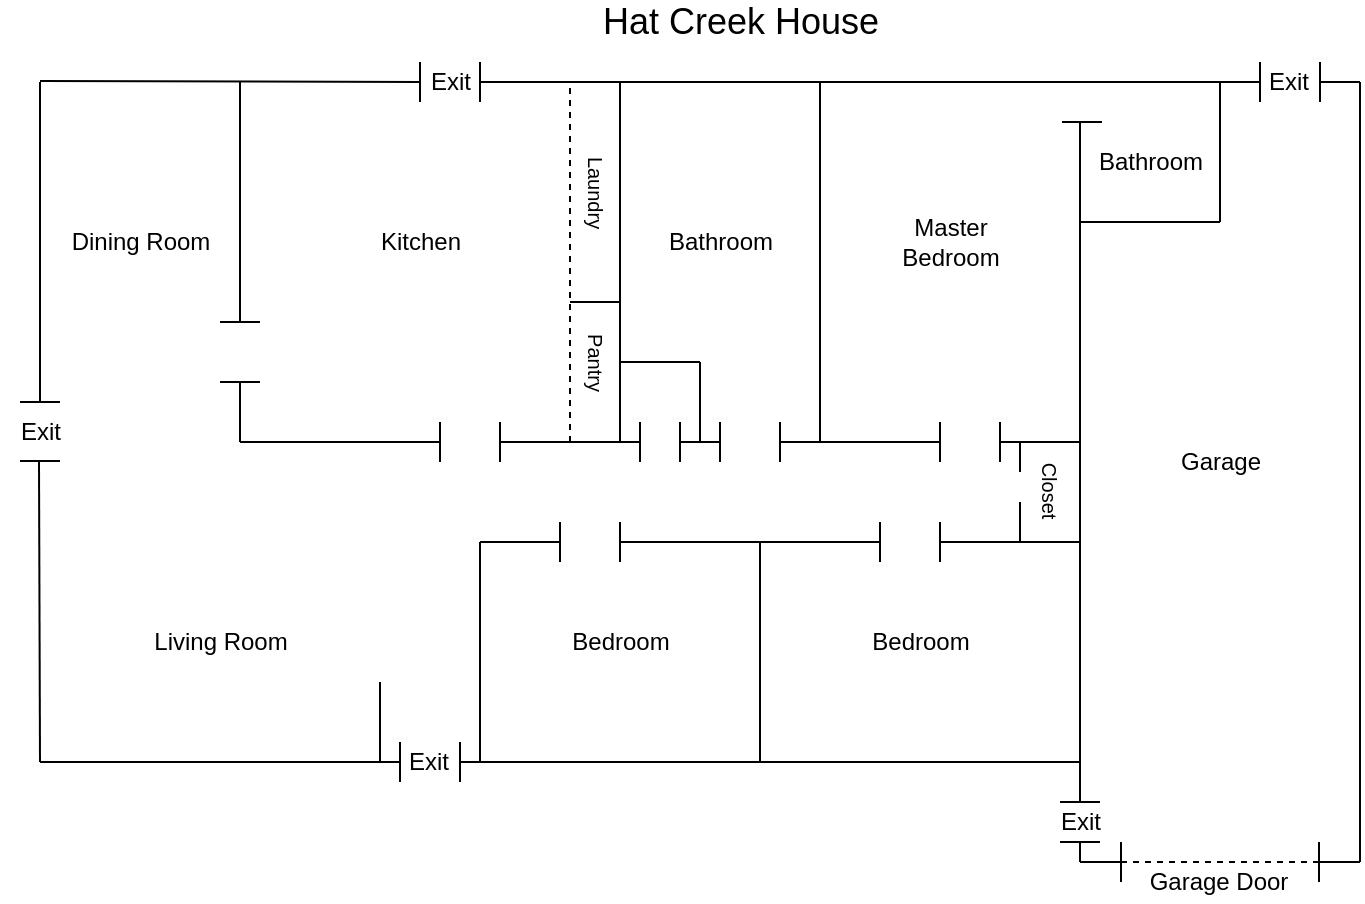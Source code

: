 <mxfile version="14.0.0" type="device"><diagram id="56RaiD-7mekOTDx0zwvP" name="Page-1"><mxGraphModel dx="764" dy="486" grid="1" gridSize="10" guides="1" tooltips="1" connect="1" arrows="1" fold="1" page="1" pageScale="1" pageWidth="850" pageHeight="1100" math="0" shadow="0"><root><mxCell id="0"/><mxCell id="1" parent="0"/><mxCell id="UOR5gX8WoMu6iLSjcMPw-6" value="" style="endArrow=none;html=1;" parent="1" edge="1"><mxGeometry width="50" height="50" relative="1" as="geometry"><mxPoint x="680" y="470" as="sourcePoint"/><mxPoint x="700" y="470" as="targetPoint"/></mxGeometry></mxCell><mxCell id="UOR5gX8WoMu6iLSjcMPw-12" value="" style="endArrow=none;html=1;" parent="1" edge="1"><mxGeometry width="50" height="50" relative="1" as="geometry"><mxPoint x="680" y="100" as="sourcePoint"/><mxPoint x="680" y="440" as="targetPoint"/></mxGeometry></mxCell><mxCell id="UOR5gX8WoMu6iLSjcMPw-30" value="&lt;font style=&quot;font-size: 18px&quot;&gt;Hat Creek House&lt;/font&gt;" style="text;html=1;align=center;verticalAlign=middle;resizable=0;points=[];autosize=1;" parent="1" vertex="1"><mxGeometry x="435" y="40" width="150" height="20" as="geometry"/></mxCell><mxCell id="UOR5gX8WoMu6iLSjcMPw-54" value="" style="endArrow=none;html=1;" parent="1" edge="1"><mxGeometry width="50" height="50" relative="1" as="geometry"><mxPoint x="700.5" y="480" as="sourcePoint"/><mxPoint x="700.5" y="460" as="targetPoint"/></mxGeometry></mxCell><mxCell id="UOR5gX8WoMu6iLSjcMPw-56" value="" style="endArrow=none;html=1;" parent="1" edge="1"><mxGeometry width="50" height="50" relative="1" as="geometry"><mxPoint x="799.5" y="480" as="sourcePoint"/><mxPoint x="799.5" y="460" as="targetPoint"/></mxGeometry></mxCell><mxCell id="UOR5gX8WoMu6iLSjcMPw-119" value="" style="endArrow=none;html=1;" parent="1" edge="1"><mxGeometry width="50" height="50" relative="1" as="geometry"><mxPoint x="770" y="90" as="sourcePoint"/><mxPoint x="770" y="70" as="targetPoint"/></mxGeometry></mxCell><mxCell id="UOR5gX8WoMu6iLSjcMPw-121" value="" style="endArrow=none;html=1;" parent="1" edge="1"><mxGeometry width="50" height="50" relative="1" as="geometry"><mxPoint x="820" y="80" as="sourcePoint"/><mxPoint x="800" y="80" as="targetPoint"/></mxGeometry></mxCell><mxCell id="UOR5gX8WoMu6iLSjcMPw-122" value="" style="endArrow=none;html=1;" parent="1" edge="1"><mxGeometry width="50" height="50" relative="1" as="geometry"><mxPoint x="750" y="150" as="sourcePoint"/><mxPoint x="680" y="150" as="targetPoint"/></mxGeometry></mxCell><mxCell id="UOR5gX8WoMu6iLSjcMPw-198" value="" style="endArrow=none;html=1;" parent="1" edge="1"><mxGeometry width="50" height="50" relative="1" as="geometry"><mxPoint x="800" y="470" as="sourcePoint"/><mxPoint x="820" y="470" as="targetPoint"/></mxGeometry></mxCell><mxCell id="UOR5gX8WoMu6iLSjcMPw-202" value="" style="endArrow=none;html=1;" parent="1" edge="1"><mxGeometry width="50" height="50" relative="1" as="geometry"><mxPoint x="820" y="470" as="sourcePoint"/><mxPoint x="820" y="80" as="targetPoint"/></mxGeometry></mxCell><mxCell id="UOR5gX8WoMu6iLSjcMPw-209" value="" style="endArrow=none;html=1;" parent="1" edge="1"><mxGeometry width="50" height="50" relative="1" as="geometry"><mxPoint x="800" y="90" as="sourcePoint"/><mxPoint x="800" y="70" as="targetPoint"/></mxGeometry></mxCell><mxCell id="UOR5gX8WoMu6iLSjcMPw-214" value="" style="endArrow=none;dashed=1;html=1;" parent="1" edge="1"><mxGeometry width="50" height="50" relative="1" as="geometry"><mxPoint x="799.5" y="470" as="sourcePoint"/><mxPoint x="700" y="470" as="targetPoint"/></mxGeometry></mxCell><mxCell id="UOR5gX8WoMu6iLSjcMPw-215" value="Garage Door" style="text;html=1;align=center;verticalAlign=middle;resizable=0;points=[];autosize=1;" parent="1" vertex="1"><mxGeometry x="709" y="470" width="80" height="20" as="geometry"/></mxCell><mxCell id="UOR5gX8WoMu6iLSjcMPw-216" value="Garage" style="text;html=1;align=center;verticalAlign=middle;resizable=0;points=[];autosize=1;" parent="1" vertex="1"><mxGeometry x="720" y="260" width="60" height="20" as="geometry"/></mxCell><mxCell id="UOR5gX8WoMu6iLSjcMPw-223" value="Exit" style="text;html=1;align=center;verticalAlign=middle;resizable=0;points=[];autosize=1;" parent="1" vertex="1"><mxGeometry x="764" y="70" width="40" height="20" as="geometry"/></mxCell><mxCell id="UOR5gX8WoMu6iLSjcMPw-255" value="" style="endArrow=none;html=1;" parent="1" edge="1"><mxGeometry width="50" height="50" relative="1" as="geometry"><mxPoint x="671" y="100" as="sourcePoint"/><mxPoint x="691" y="100" as="targetPoint"/></mxGeometry></mxCell><mxCell id="UOR5gX8WoMu6iLSjcMPw-287" value="" style="endArrow=none;html=1;" parent="1" edge="1"><mxGeometry width="50" height="50" relative="1" as="geometry"><mxPoint x="750" y="150" as="sourcePoint"/><mxPoint x="750" y="80" as="targetPoint"/></mxGeometry></mxCell><mxCell id="UOR5gX8WoMu6iLSjcMPw-288" value="" style="endArrow=none;html=1;" parent="1" edge="1"><mxGeometry width="50" height="50" relative="1" as="geometry"><mxPoint x="770" y="80" as="sourcePoint"/><mxPoint x="380" y="80" as="targetPoint"/></mxGeometry></mxCell><mxCell id="UOR5gX8WoMu6iLSjcMPw-289" value="Bathroom" style="text;html=1;align=center;verticalAlign=middle;resizable=0;points=[];autosize=1;" parent="1" vertex="1"><mxGeometry x="680" y="110" width="70" height="20" as="geometry"/></mxCell><mxCell id="UOR5gX8WoMu6iLSjcMPw-290" value="" style="endArrow=none;html=1;" parent="1" edge="1"><mxGeometry width="50" height="50" relative="1" as="geometry"><mxPoint x="160" y="80" as="sourcePoint"/><mxPoint x="160" y="240" as="targetPoint"/></mxGeometry></mxCell><mxCell id="UOR5gX8WoMu6iLSjcMPw-291" value="" style="endArrow=none;html=1;" parent="1" edge="1"><mxGeometry width="50" height="50" relative="1" as="geometry"><mxPoint x="150" y="240" as="sourcePoint"/><mxPoint x="170" y="240" as="targetPoint"/></mxGeometry></mxCell><mxCell id="UOR5gX8WoMu6iLSjcMPw-292" value="" style="endArrow=none;html=1;" parent="1" edge="1"><mxGeometry width="50" height="50" relative="1" as="geometry"><mxPoint x="150" y="269.5" as="sourcePoint"/><mxPoint x="170" y="269.5" as="targetPoint"/></mxGeometry></mxCell><mxCell id="UOR5gX8WoMu6iLSjcMPw-293" value="Exit" style="text;html=1;align=center;verticalAlign=middle;resizable=0;points=[];autosize=1;" parent="1" vertex="1"><mxGeometry x="140" y="245" width="40" height="20" as="geometry"/></mxCell><mxCell id="UOR5gX8WoMu6iLSjcMPw-294" value="" style="endArrow=none;html=1;" parent="1" edge="1"><mxGeometry width="50" height="50" relative="1" as="geometry"><mxPoint x="159.5" y="270" as="sourcePoint"/><mxPoint x="160" y="420" as="targetPoint"/></mxGeometry></mxCell><mxCell id="UOR5gX8WoMu6iLSjcMPw-295" value="" style="endArrow=none;html=1;" parent="1" edge="1"><mxGeometry width="50" height="50" relative="1" as="geometry"><mxPoint x="680" y="420" as="sourcePoint"/><mxPoint x="370" y="420" as="targetPoint"/></mxGeometry></mxCell><mxCell id="UOR5gX8WoMu6iLSjcMPw-296" value="" style="endArrow=none;html=1;" parent="1" edge="1"><mxGeometry width="50" height="50" relative="1" as="geometry"><mxPoint x="670" y="440" as="sourcePoint"/><mxPoint x="690" y="440" as="targetPoint"/></mxGeometry></mxCell><mxCell id="UOR5gX8WoMu6iLSjcMPw-297" value="" style="endArrow=none;html=1;" parent="1" edge="1"><mxGeometry width="50" height="50" relative="1" as="geometry"><mxPoint x="670" y="460" as="sourcePoint"/><mxPoint x="690" y="460" as="targetPoint"/></mxGeometry></mxCell><mxCell id="UOR5gX8WoMu6iLSjcMPw-298" value="" style="endArrow=none;html=1;" parent="1" edge="1"><mxGeometry width="50" height="50" relative="1" as="geometry"><mxPoint x="680" y="470" as="sourcePoint"/><mxPoint x="680" y="460" as="targetPoint"/></mxGeometry></mxCell><mxCell id="UOR5gX8WoMu6iLSjcMPw-299" value="" style="endArrow=none;html=1;" parent="1" edge="1"><mxGeometry width="50" height="50" relative="1" as="geometry"><mxPoint x="450" y="80" as="sourcePoint"/><mxPoint x="450" y="260" as="targetPoint"/></mxGeometry></mxCell><mxCell id="UOR5gX8WoMu6iLSjcMPw-300" value="" style="endArrow=none;html=1;" parent="1" edge="1"><mxGeometry width="50" height="50" relative="1" as="geometry"><mxPoint x="260" y="80" as="sourcePoint"/><mxPoint x="260" y="200" as="targetPoint"/></mxGeometry></mxCell><mxCell id="UOR5gX8WoMu6iLSjcMPw-301" value="" style="endArrow=none;html=1;" parent="1" edge="1"><mxGeometry width="50" height="50" relative="1" as="geometry"><mxPoint x="250" y="200" as="sourcePoint"/><mxPoint x="270" y="200" as="targetPoint"/></mxGeometry></mxCell><mxCell id="UOR5gX8WoMu6iLSjcMPw-302" value="" style="endArrow=none;html=1;" parent="1" edge="1"><mxGeometry width="50" height="50" relative="1" as="geometry"><mxPoint x="250" y="230" as="sourcePoint"/><mxPoint x="270" y="230" as="targetPoint"/></mxGeometry></mxCell><mxCell id="UOR5gX8WoMu6iLSjcMPw-303" value="" style="endArrow=none;html=1;" parent="1" edge="1"><mxGeometry width="50" height="50" relative="1" as="geometry"><mxPoint x="260" y="230" as="sourcePoint"/><mxPoint x="260" y="260" as="targetPoint"/></mxGeometry></mxCell><mxCell id="UOR5gX8WoMu6iLSjcMPw-304" value="" style="endArrow=none;html=1;" parent="1" edge="1"><mxGeometry width="50" height="50" relative="1" as="geometry"><mxPoint x="360" y="260" as="sourcePoint"/><mxPoint x="260" y="260" as="targetPoint"/></mxGeometry></mxCell><mxCell id="UOR5gX8WoMu6iLSjcMPw-305" value="" style="endArrow=none;html=1;" parent="1" edge="1"><mxGeometry width="50" height="50" relative="1" as="geometry"><mxPoint x="360" y="270" as="sourcePoint"/><mxPoint x="360" y="250" as="targetPoint"/></mxGeometry></mxCell><mxCell id="UOR5gX8WoMu6iLSjcMPw-306" value="" style="endArrow=none;html=1;" parent="1" edge="1"><mxGeometry width="50" height="50" relative="1" as="geometry"><mxPoint x="390" y="270" as="sourcePoint"/><mxPoint x="390" y="250" as="targetPoint"/></mxGeometry></mxCell><mxCell id="UOR5gX8WoMu6iLSjcMPw-307" value="" style="endArrow=none;html=1;" parent="1" edge="1"><mxGeometry width="50" height="50" relative="1" as="geometry"><mxPoint x="460" y="260" as="sourcePoint"/><mxPoint x="390" y="260" as="targetPoint"/></mxGeometry></mxCell><mxCell id="UOR5gX8WoMu6iLSjcMPw-308" value="" style="endArrow=none;html=1;" parent="1" edge="1"><mxGeometry width="50" height="50" relative="1" as="geometry"><mxPoint x="550" y="80" as="sourcePoint"/><mxPoint x="550" y="260" as="targetPoint"/></mxGeometry></mxCell><mxCell id="UOR5gX8WoMu6iLSjcMPw-309" value="" style="endArrow=none;dashed=1;html=1;" parent="1" edge="1"><mxGeometry width="50" height="50" relative="1" as="geometry"><mxPoint x="425" y="260" as="sourcePoint"/><mxPoint x="425" y="80" as="targetPoint"/></mxGeometry></mxCell><mxCell id="UOR5gX8WoMu6iLSjcMPw-310" value="Dining Room" style="text;html=1;align=center;verticalAlign=middle;resizable=0;points=[];autosize=1;" parent="1" vertex="1"><mxGeometry x="170" y="150" width="80" height="20" as="geometry"/></mxCell><mxCell id="UOR5gX8WoMu6iLSjcMPw-311" value="Kitchen" style="text;html=1;align=center;verticalAlign=middle;resizable=0;points=[];autosize=1;" parent="1" vertex="1"><mxGeometry x="320" y="150" width="60" height="20" as="geometry"/></mxCell><mxCell id="UOR5gX8WoMu6iLSjcMPw-312" value="" style="endArrow=none;html=1;" parent="1" edge="1"><mxGeometry width="50" height="50" relative="1" as="geometry"><mxPoint x="370" y="430" as="sourcePoint"/><mxPoint x="370" y="410" as="targetPoint"/></mxGeometry></mxCell><mxCell id="UOR5gX8WoMu6iLSjcMPw-313" value="" style="endArrow=none;html=1;" parent="1" edge="1"><mxGeometry width="50" height="50" relative="1" as="geometry"><mxPoint x="340" y="430" as="sourcePoint"/><mxPoint x="340" y="410" as="targetPoint"/></mxGeometry></mxCell><mxCell id="UOR5gX8WoMu6iLSjcMPw-314" value="" style="endArrow=none;html=1;" parent="1" edge="1"><mxGeometry width="50" height="50" relative="1" as="geometry"><mxPoint x="340" y="420" as="sourcePoint"/><mxPoint x="160" y="420" as="targetPoint"/></mxGeometry></mxCell><mxCell id="UOR5gX8WoMu6iLSjcMPw-315" value="Exit" style="text;html=1;align=center;verticalAlign=middle;resizable=0;points=[];autosize=1;" parent="1" vertex="1"><mxGeometry x="334" y="410" width="40" height="20" as="geometry"/></mxCell><mxCell id="UOR5gX8WoMu6iLSjcMPw-316" value="" style="endArrow=none;html=1;" parent="1" edge="1"><mxGeometry width="50" height="50" relative="1" as="geometry"><mxPoint x="380" y="310" as="sourcePoint"/><mxPoint x="380" y="420" as="targetPoint"/></mxGeometry></mxCell><mxCell id="UOR5gX8WoMu6iLSjcMPw-317" value="" style="endArrow=none;html=1;" parent="1" edge="1"><mxGeometry width="50" height="50" relative="1" as="geometry"><mxPoint x="680" y="310" as="sourcePoint"/><mxPoint x="610" y="310" as="targetPoint"/></mxGeometry></mxCell><mxCell id="UOR5gX8WoMu6iLSjcMPw-318" value="" style="endArrow=none;html=1;" parent="1" edge="1"><mxGeometry width="50" height="50" relative="1" as="geometry"><mxPoint x="520" y="310" as="sourcePoint"/><mxPoint x="520" y="420" as="targetPoint"/></mxGeometry></mxCell><mxCell id="UOR5gX8WoMu6iLSjcMPw-319" value="" style="endArrow=none;html=1;" parent="1" edge="1"><mxGeometry width="50" height="50" relative="1" as="geometry"><mxPoint x="420" y="320" as="sourcePoint"/><mxPoint x="420" y="300" as="targetPoint"/></mxGeometry></mxCell><mxCell id="UOR5gX8WoMu6iLSjcMPw-320" value="" style="endArrow=none;html=1;" parent="1" edge="1"><mxGeometry width="50" height="50" relative="1" as="geometry"><mxPoint x="420" y="310" as="sourcePoint"/><mxPoint x="380" y="310" as="targetPoint"/></mxGeometry></mxCell><mxCell id="UOR5gX8WoMu6iLSjcMPw-321" value="" style="endArrow=none;html=1;" parent="1" edge="1"><mxGeometry width="50" height="50" relative="1" as="geometry"><mxPoint x="450" y="320" as="sourcePoint"/><mxPoint x="450" y="300" as="targetPoint"/></mxGeometry></mxCell><mxCell id="UOR5gX8WoMu6iLSjcMPw-322" value="" style="endArrow=none;html=1;" parent="1" edge="1"><mxGeometry width="50" height="50" relative="1" as="geometry"><mxPoint x="580" y="310" as="sourcePoint"/><mxPoint x="450" y="310" as="targetPoint"/></mxGeometry></mxCell><mxCell id="UOR5gX8WoMu6iLSjcMPw-323" value="" style="endArrow=none;html=1;" parent="1" edge="1"><mxGeometry width="50" height="50" relative="1" as="geometry"><mxPoint x="580" y="320" as="sourcePoint"/><mxPoint x="580" y="300" as="targetPoint"/></mxGeometry></mxCell><mxCell id="UOR5gX8WoMu6iLSjcMPw-324" value="" style="endArrow=none;html=1;" parent="1" edge="1"><mxGeometry width="50" height="50" relative="1" as="geometry"><mxPoint x="610" y="320" as="sourcePoint"/><mxPoint x="610" y="300" as="targetPoint"/></mxGeometry></mxCell><mxCell id="UOR5gX8WoMu6iLSjcMPw-325" value="" style="endArrow=none;html=1;" parent="1" edge="1"><mxGeometry width="50" height="50" relative="1" as="geometry"><mxPoint x="680" y="260" as="sourcePoint"/><mxPoint x="640" y="260" as="targetPoint"/></mxGeometry></mxCell><mxCell id="UOR5gX8WoMu6iLSjcMPw-326" value="" style="endArrow=none;html=1;" parent="1" edge="1"><mxGeometry width="50" height="50" relative="1" as="geometry"><mxPoint x="610" y="260" as="sourcePoint"/><mxPoint x="530" y="260" as="targetPoint"/></mxGeometry></mxCell><mxCell id="UOR5gX8WoMu6iLSjcMPw-327" value="" style="endArrow=none;html=1;" parent="1" edge="1"><mxGeometry width="50" height="50" relative="1" as="geometry"><mxPoint x="640" y="270" as="sourcePoint"/><mxPoint x="640" y="250" as="targetPoint"/></mxGeometry></mxCell><mxCell id="UOR5gX8WoMu6iLSjcMPw-328" value="" style="endArrow=none;html=1;" parent="1" edge="1"><mxGeometry width="50" height="50" relative="1" as="geometry"><mxPoint x="610" y="270" as="sourcePoint"/><mxPoint x="610" y="250" as="targetPoint"/></mxGeometry></mxCell><mxCell id="UOR5gX8WoMu6iLSjcMPw-329" value="" style="endArrow=none;html=1;" parent="1" edge="1"><mxGeometry width="50" height="50" relative="1" as="geometry"><mxPoint x="460" y="270" as="sourcePoint"/><mxPoint x="460" y="250" as="targetPoint"/></mxGeometry></mxCell><mxCell id="UOR5gX8WoMu6iLSjcMPw-330" value="" style="endArrow=none;html=1;" parent="1" edge="1"><mxGeometry width="50" height="50" relative="1" as="geometry"><mxPoint x="480" y="270" as="sourcePoint"/><mxPoint x="480" y="250" as="targetPoint"/></mxGeometry></mxCell><mxCell id="UOR5gX8WoMu6iLSjcMPw-331" value="" style="endArrow=none;html=1;" parent="1" edge="1"><mxGeometry width="50" height="50" relative="1" as="geometry"><mxPoint x="530" y="270" as="sourcePoint"/><mxPoint x="530" y="250" as="targetPoint"/></mxGeometry></mxCell><mxCell id="UOR5gX8WoMu6iLSjcMPw-332" value="" style="endArrow=none;html=1;" parent="1" edge="1"><mxGeometry width="50" height="50" relative="1" as="geometry"><mxPoint x="500" y="270" as="sourcePoint"/><mxPoint x="500" y="250" as="targetPoint"/></mxGeometry></mxCell><mxCell id="UOR5gX8WoMu6iLSjcMPw-333" value="" style="endArrow=none;html=1;" parent="1" edge="1"><mxGeometry width="50" height="50" relative="1" as="geometry"><mxPoint x="500" y="260" as="sourcePoint"/><mxPoint x="480" y="260" as="targetPoint"/></mxGeometry></mxCell><mxCell id="UOR5gX8WoMu6iLSjcMPw-334" value="" style="endArrow=none;html=1;" parent="1" edge="1"><mxGeometry width="50" height="50" relative="1" as="geometry"><mxPoint x="490" y="220" as="sourcePoint"/><mxPoint x="450" y="220" as="targetPoint"/></mxGeometry></mxCell><mxCell id="UOR5gX8WoMu6iLSjcMPw-335" value="" style="endArrow=none;html=1;" parent="1" edge="1"><mxGeometry width="50" height="50" relative="1" as="geometry"><mxPoint x="490" y="220" as="sourcePoint"/><mxPoint x="490" y="260" as="targetPoint"/></mxGeometry></mxCell><mxCell id="UOR5gX8WoMu6iLSjcMPw-336" value="Bathroom" style="text;html=1;align=center;verticalAlign=middle;resizable=0;points=[];autosize=1;" parent="1" vertex="1"><mxGeometry x="465" y="150" width="70" height="20" as="geometry"/></mxCell><mxCell id="UOR5gX8WoMu6iLSjcMPw-337" value="Master&lt;br&gt;Bedroom" style="text;html=1;align=center;verticalAlign=middle;resizable=0;points=[];autosize=1;" parent="1" vertex="1"><mxGeometry x="585" y="145" width="60" height="30" as="geometry"/></mxCell><mxCell id="UOR5gX8WoMu6iLSjcMPw-338" value="Bedroom" style="text;html=1;align=center;verticalAlign=middle;resizable=0;points=[];autosize=1;" parent="1" vertex="1"><mxGeometry x="570" y="350" width="60" height="20" as="geometry"/></mxCell><mxCell id="UOR5gX8WoMu6iLSjcMPw-339" value="Bedroom" style="text;html=1;align=center;verticalAlign=middle;resizable=0;points=[];autosize=1;" parent="1" vertex="1"><mxGeometry x="420" y="350" width="60" height="20" as="geometry"/></mxCell><mxCell id="UOR5gX8WoMu6iLSjcMPw-340" value="" style="endArrow=none;html=1;" parent="1" edge="1"><mxGeometry width="50" height="50" relative="1" as="geometry"><mxPoint x="650" y="260" as="sourcePoint"/><mxPoint x="650" y="275" as="targetPoint"/></mxGeometry></mxCell><mxCell id="UOR5gX8WoMu6iLSjcMPw-341" value="" style="endArrow=none;html=1;" parent="1" edge="1"><mxGeometry width="50" height="50" relative="1" as="geometry"><mxPoint x="650" y="290" as="sourcePoint"/><mxPoint x="650" y="310" as="targetPoint"/></mxGeometry></mxCell><mxCell id="UOR5gX8WoMu6iLSjcMPw-344" value="&lt;font style=&quot;font-size: 10px&quot;&gt;Closet&lt;/font&gt;" style="text;html=1;align=center;verticalAlign=middle;resizable=0;points=[];autosize=1;rotation=90;" parent="1" vertex="1"><mxGeometry x="645" y="274" width="40" height="20" as="geometry"/></mxCell><mxCell id="UOR5gX8WoMu6iLSjcMPw-345" value="Living Room" style="text;html=1;align=center;verticalAlign=middle;resizable=0;points=[];autosize=1;" parent="1" vertex="1"><mxGeometry x="210" y="350" width="80" height="20" as="geometry"/></mxCell><mxCell id="UOR5gX8WoMu6iLSjcMPw-346" value="" style="endArrow=none;html=1;" parent="1" edge="1"><mxGeometry width="50" height="50" relative="1" as="geometry"><mxPoint x="380" y="90" as="sourcePoint"/><mxPoint x="380" y="70" as="targetPoint"/></mxGeometry></mxCell><mxCell id="UOR5gX8WoMu6iLSjcMPw-347" value="" style="endArrow=none;html=1;" parent="1" edge="1"><mxGeometry width="50" height="50" relative="1" as="geometry"><mxPoint x="350" y="90" as="sourcePoint"/><mxPoint x="350" y="70" as="targetPoint"/></mxGeometry></mxCell><mxCell id="UOR5gX8WoMu6iLSjcMPw-348" value="" style="endArrow=none;html=1;" parent="1" edge="1"><mxGeometry width="50" height="50" relative="1" as="geometry"><mxPoint x="350" y="80" as="sourcePoint"/><mxPoint x="160" y="79.5" as="targetPoint"/></mxGeometry></mxCell><mxCell id="UOR5gX8WoMu6iLSjcMPw-349" value="Exit" style="text;html=1;align=center;verticalAlign=middle;resizable=0;points=[];autosize=1;" parent="1" vertex="1"><mxGeometry x="345" y="70" width="40" height="20" as="geometry"/></mxCell><mxCell id="UOR5gX8WoMu6iLSjcMPw-350" value="Exit" style="text;html=1;align=center;verticalAlign=middle;resizable=0;points=[];autosize=1;" parent="1" vertex="1"><mxGeometry x="660" y="440" width="40" height="20" as="geometry"/></mxCell><mxCell id="UOR5gX8WoMu6iLSjcMPw-351" value="" style="endArrow=none;html=1;" parent="1" edge="1"><mxGeometry width="50" height="50" relative="1" as="geometry"><mxPoint x="450" y="190" as="sourcePoint"/><mxPoint x="425" y="190" as="targetPoint"/></mxGeometry></mxCell><mxCell id="UOR5gX8WoMu6iLSjcMPw-352" value="&lt;font style=&quot;font-size: 10px&quot;&gt;Laundry&lt;/font&gt;" style="text;html=1;align=center;verticalAlign=middle;resizable=0;points=[];autosize=1;rotation=90;" parent="1" vertex="1"><mxGeometry x="413" y="125" width="50" height="20" as="geometry"/></mxCell><mxCell id="UOR5gX8WoMu6iLSjcMPw-353" value="&lt;font style=&quot;font-size: 10px&quot;&gt;Pantry&lt;/font&gt;" style="text;html=1;align=center;verticalAlign=middle;resizable=0;points=[];autosize=1;rotation=90;" parent="1" vertex="1"><mxGeometry x="418" y="210" width="40" height="20" as="geometry"/></mxCell><mxCell id="kv5NZiXdNav7bK9cVeRD-1" value="" style="endArrow=none;html=1;" edge="1" parent="1"><mxGeometry width="50" height="50" relative="1" as="geometry"><mxPoint x="330" y="420" as="sourcePoint"/><mxPoint x="330" y="380" as="targetPoint"/></mxGeometry></mxCell></root></mxGraphModel></diagram></mxfile>